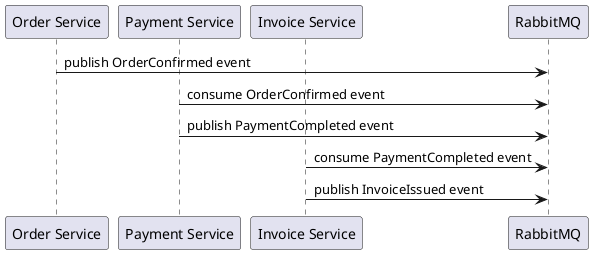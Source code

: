 @startuml

participant "Order Service"
participant "Payment Service"
participant "Invoice Service"

"Order Service" -> RabbitMQ: publish OrderConfirmed event
"Payment Service" -> RabbitMQ: consume OrderConfirmed event
"Payment Service" -> RabbitMQ: publish PaymentCompleted event
"Invoice Service" -> RabbitMQ: consume PaymentCompleted event
"Invoice Service" -> RabbitMQ: publish InvoiceIssued event

@enduml